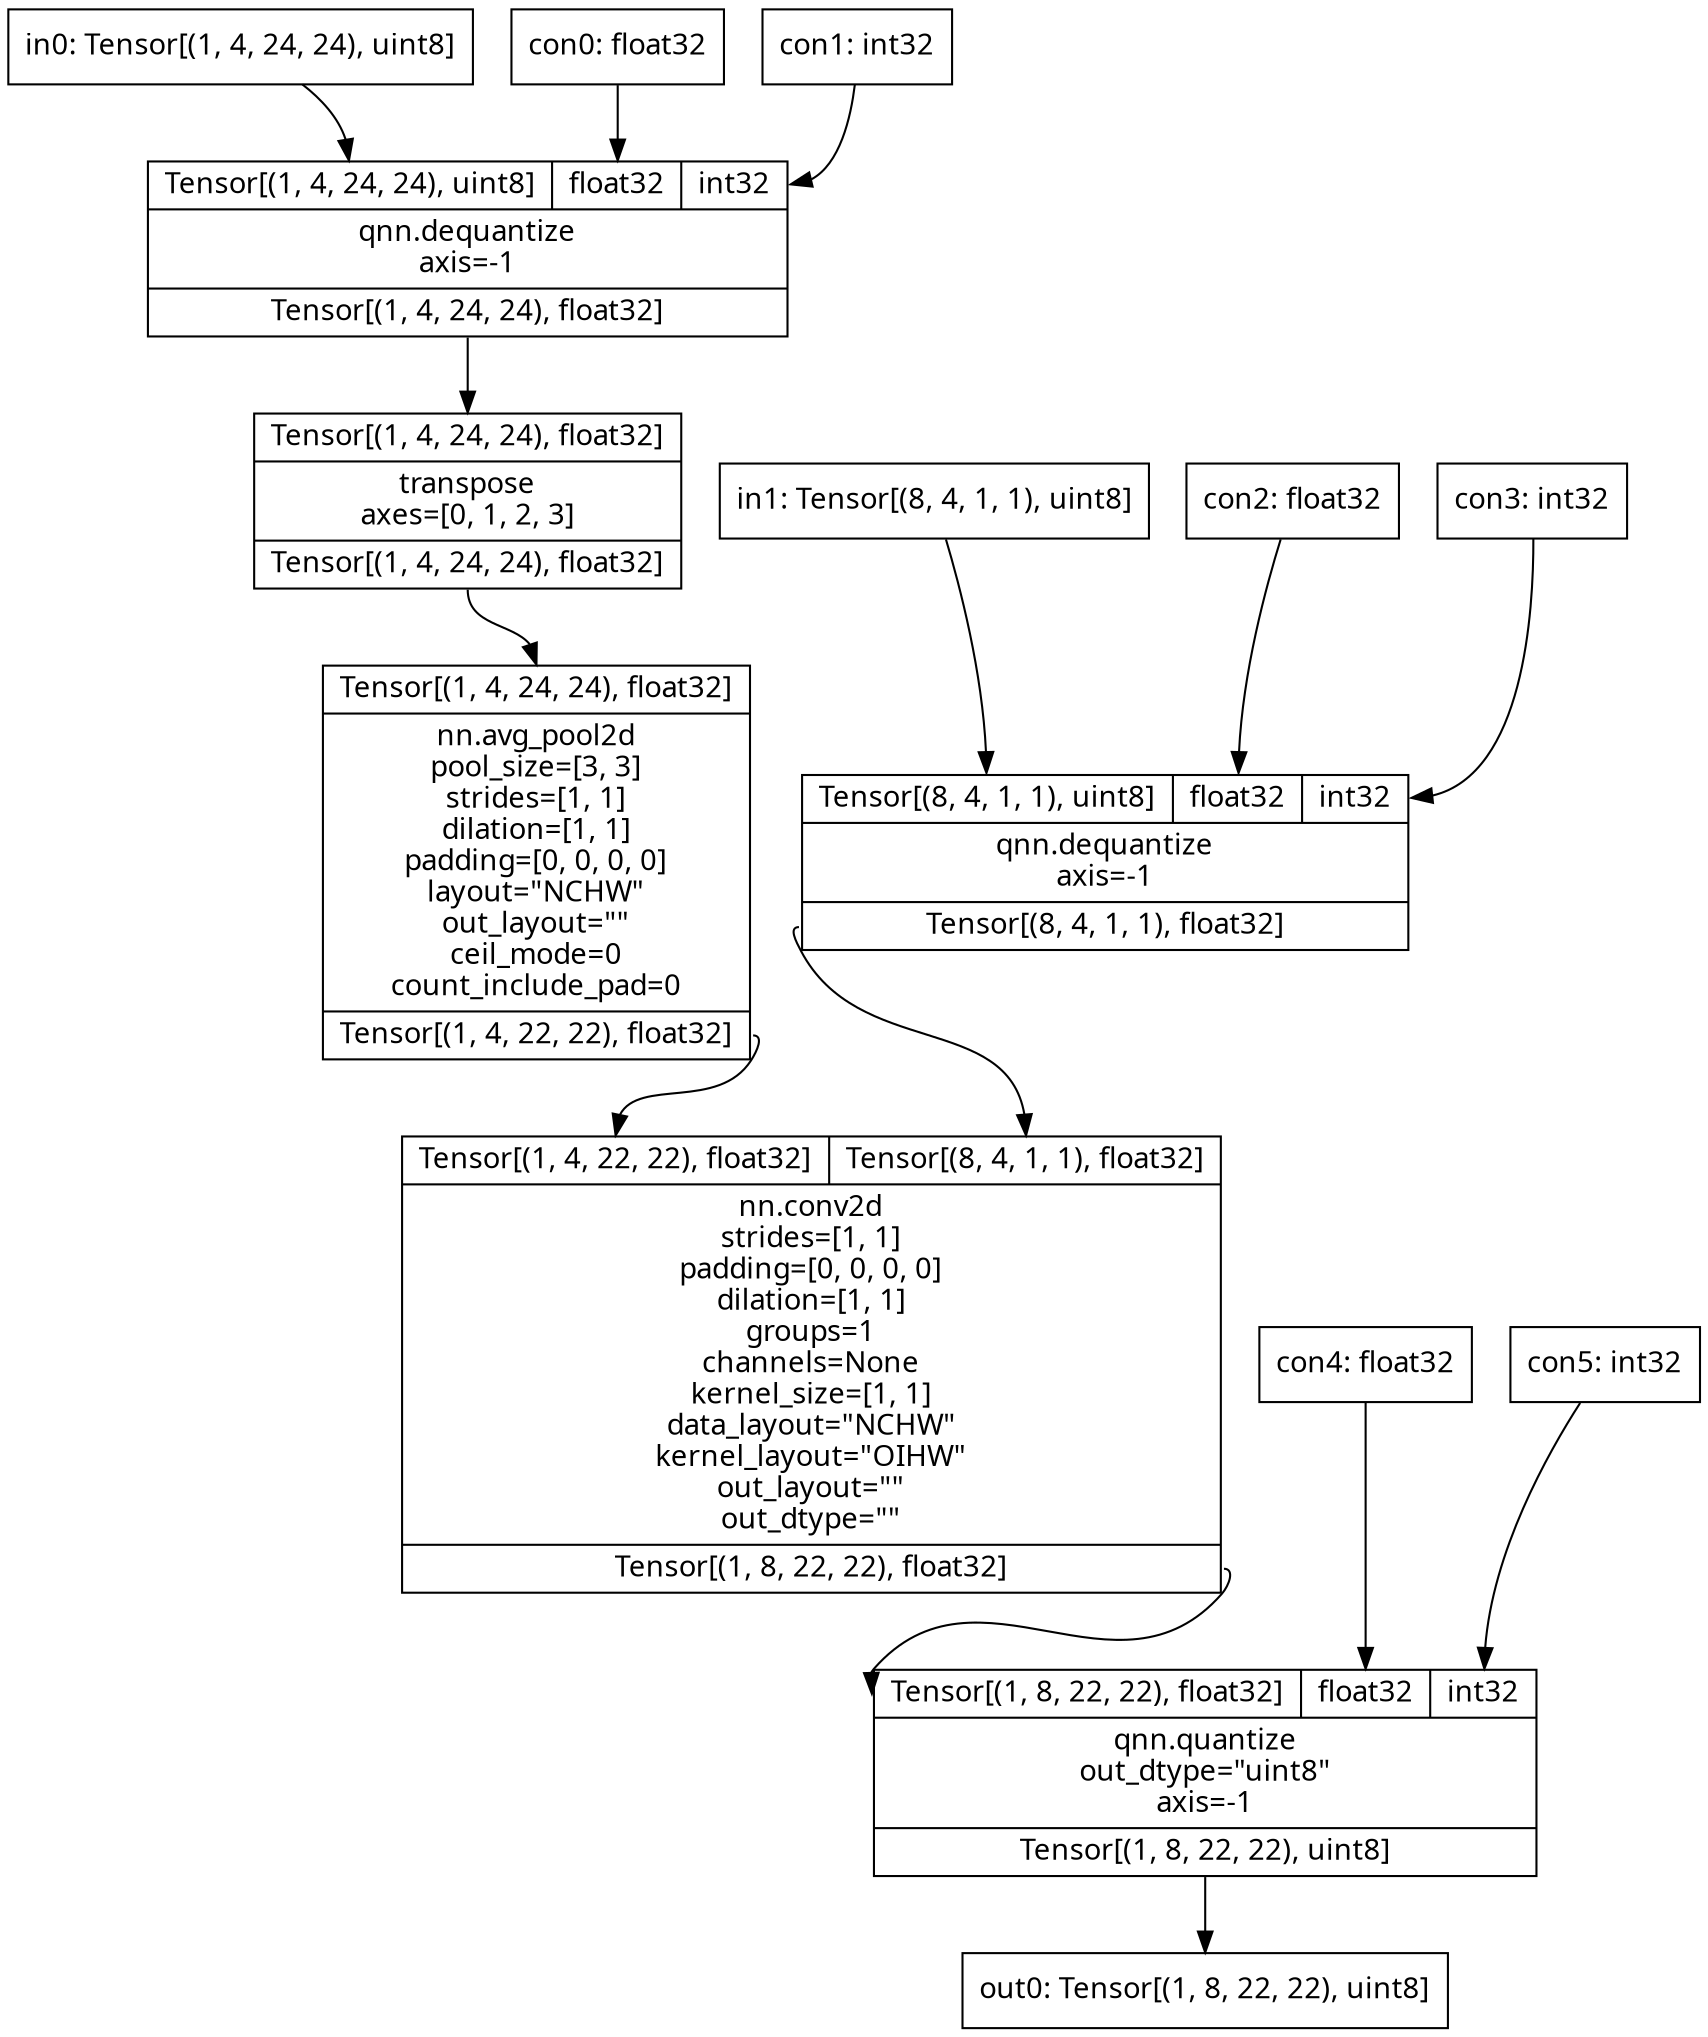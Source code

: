 digraph code {
	node [fontname="Linux Biolinum O" shape=record]
	in0 [label="in0: Tensor[(1, 4, 24, 24), uint8]"]
	con0 [label="con0: float32"]
	con1 [label="con1: int32"]
	opr0 [label="{{<i0>Tensor[(1, 4, 24, 24), uint8]|<i1>float32|<i2>int32}|qnn.dequantize\naxis=-1|{<o0>Tensor[(1, 4, 24, 24), float32]}}"]
	in0 -> opr0:i0
	con0 -> opr0:i1
	con1 -> opr0:i2
	opr1 [label="{{<i0>Tensor[(1, 4, 24, 24), float32]}|transpose\naxes=[0, 1, 2, 3]|{<o0>Tensor[(1, 4, 24, 24), float32]}}"]
	opr0:o0 -> opr1:i0
	opr2 [label="{{<i0>Tensor[(1, 4, 24, 24), float32]}|nn.avg_pool2d\npool_size=[3, 3]\nstrides=[1, 1]\ndilation=[1, 1]\npadding=[0, 0, 0, 0]\nlayout=\"NCHW\"\nout_layout=\"\"\nceil_mode=0\ncount_include_pad=0|{<o0>Tensor[(1, 4, 22, 22), float32]}}"]
	opr1:o0 -> opr2:i0
	in1 [label="in1: Tensor[(8, 4, 1, 1), uint8]"]
	con2 [label="con2: float32"]
	con3 [label="con3: int32"]
	opr3 [label="{{<i0>Tensor[(8, 4, 1, 1), uint8]|<i1>float32|<i2>int32}|qnn.dequantize\naxis=-1|{<o0>Tensor[(8, 4, 1, 1), float32]}}"]
	in1 -> opr3:i0
	con2 -> opr3:i1
	con3 -> opr3:i2
	opr4 [label="{{<i0>Tensor[(1, 4, 22, 22), float32]|<i1>Tensor[(8, 4, 1, 1), float32]}|nn.conv2d\nstrides=[1, 1]\npadding=[0, 0, 0, 0]\ndilation=[1, 1]\ngroups=1\nchannels=None\nkernel_size=[1, 1]\ndata_layout=\"NCHW\"\nkernel_layout=\"OIHW\"\nout_layout=\"\"\nout_dtype=\"\"|{<o0>Tensor[(1, 8, 22, 22), float32]}}"]
	opr2:o0 -> opr4:i0
	opr3:o0 -> opr4:i1
	con4 [label="con4: float32"]
	con5 [label="con5: int32"]
	opr5 [label="{{<i0>Tensor[(1, 8, 22, 22), float32]|<i1>float32|<i2>int32}|qnn.quantize\nout_dtype=\"uint8\"\naxis=-1|{<o0>Tensor[(1, 8, 22, 22), uint8]}}"]
	opr4:o0 -> opr5:i0
	con4 -> opr5:i1
	con5 -> opr5:i2
	out0 [label="out0: Tensor[(1, 8, 22, 22), uint8]"]
	opr5:o0 -> out0
}
